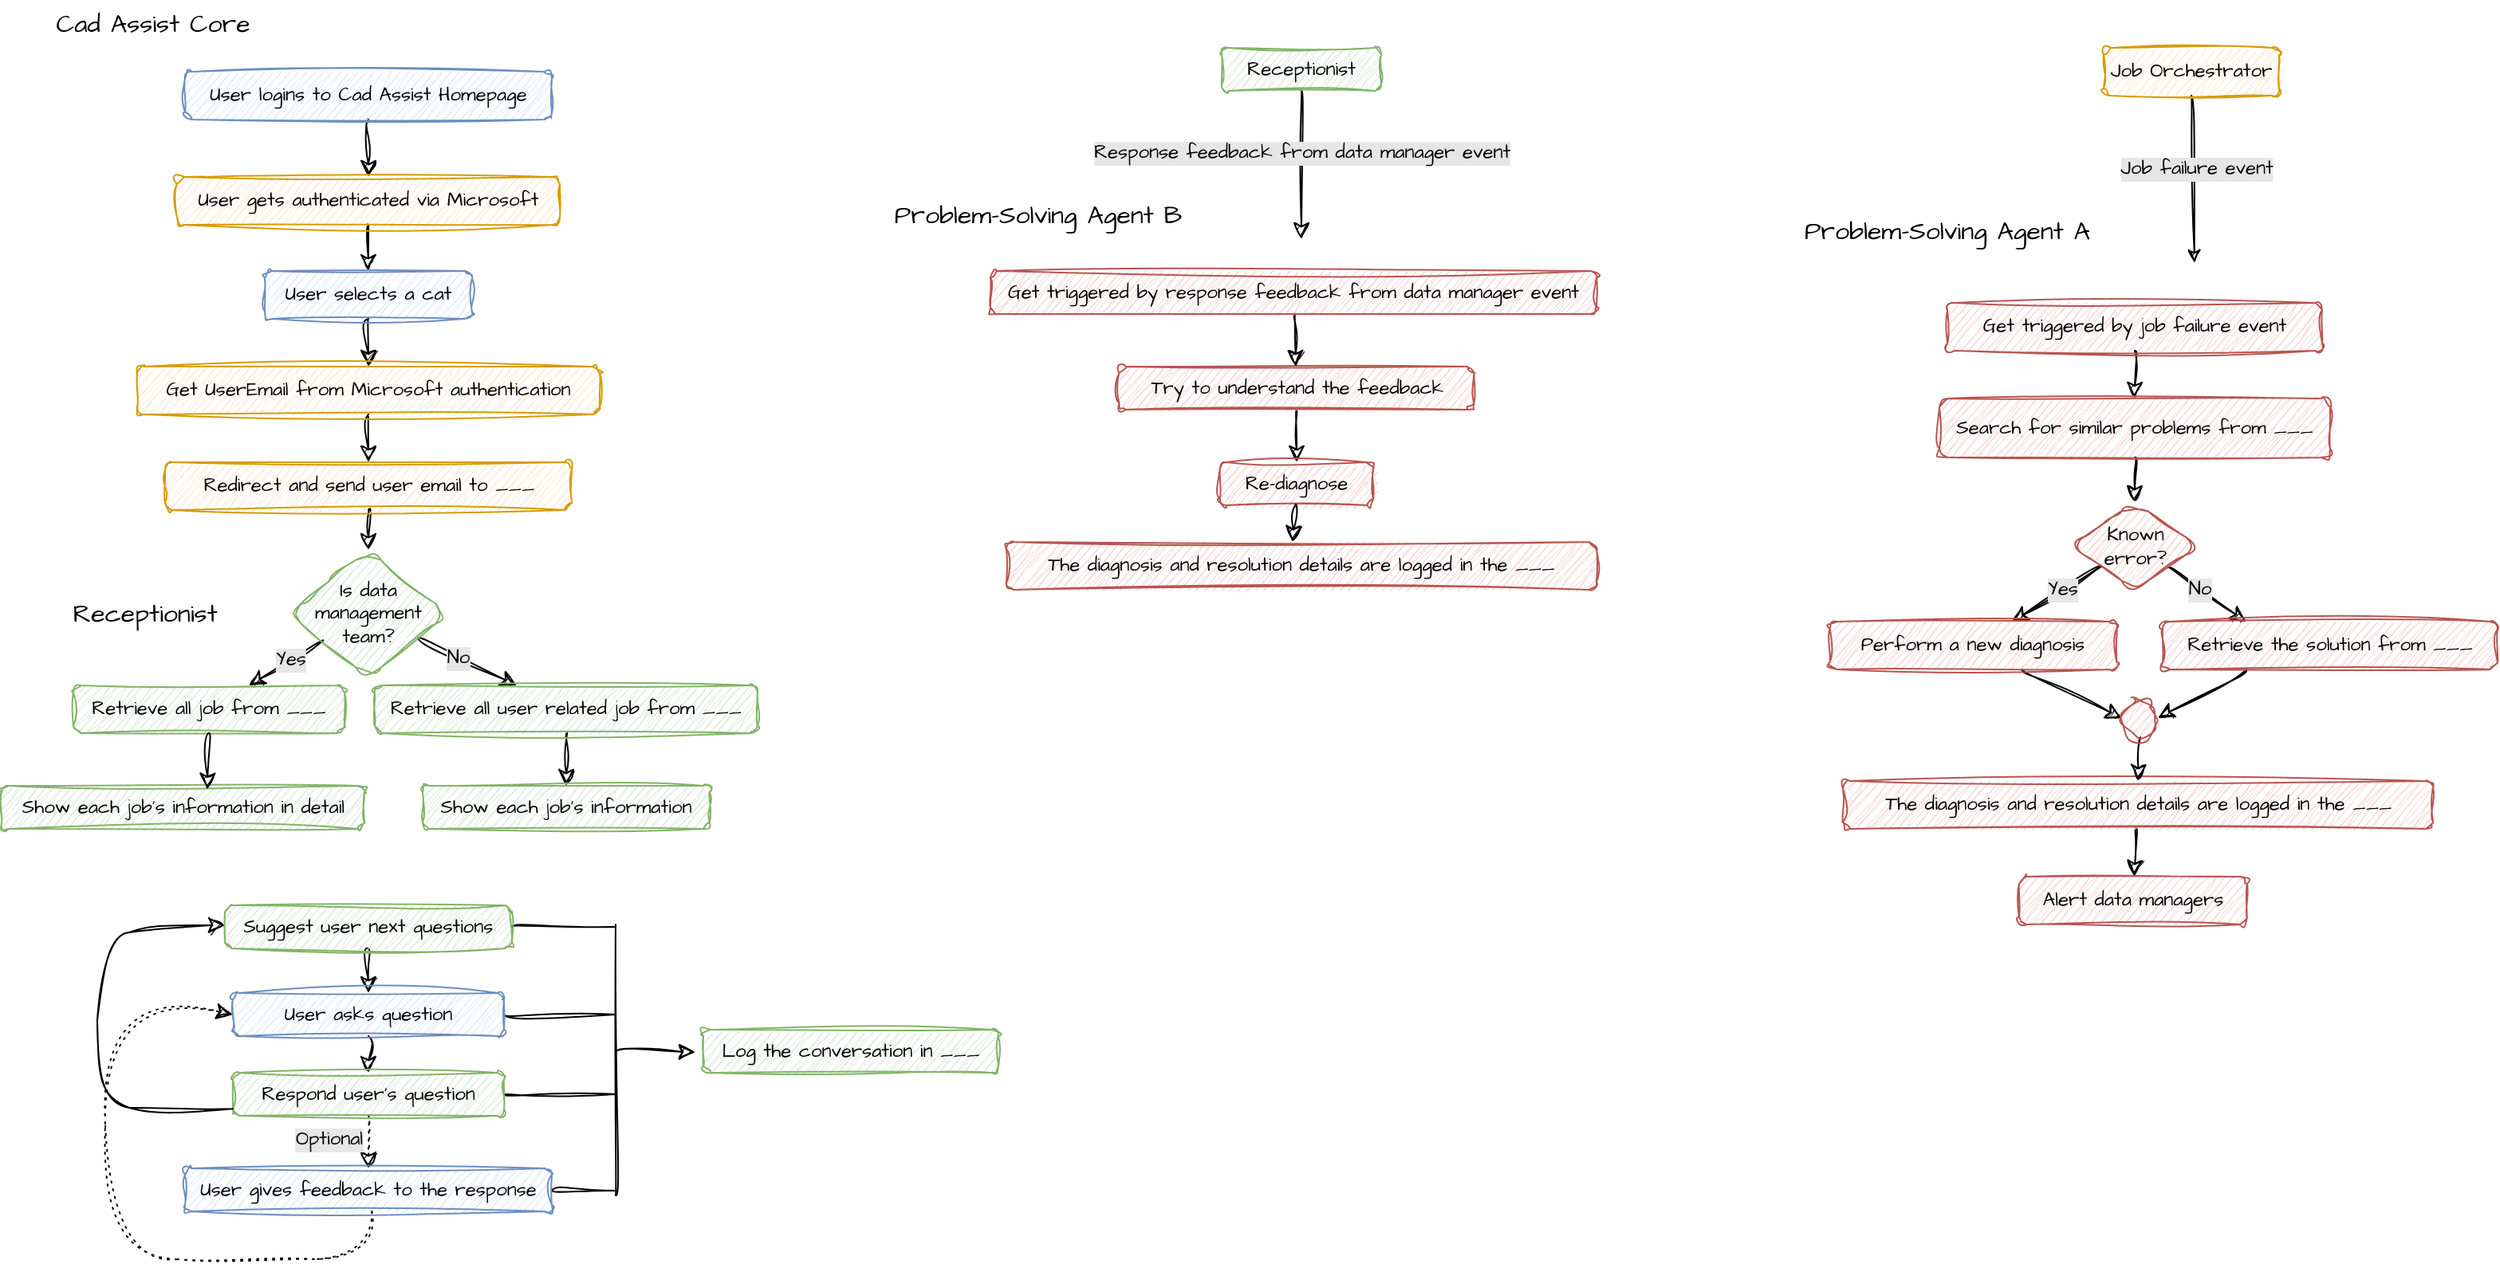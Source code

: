 <mxfile version="28.2.8">
  <diagram name="User&amp;System Flow" id="687kzjZMx_aQQYD2qw3M">
    <mxGraphModel dx="2160" dy="725" grid="1" gridSize="10" guides="1" tooltips="1" connect="1" arrows="1" fold="1" page="1" pageScale="1" pageWidth="850" pageHeight="1100" math="0" shadow="0">
      <root>
        <mxCell id="0" />
        <mxCell id="1" parent="0" />
        <mxCell id="GWtGGLu0bNhIFru9KCe_-3" value="" style="edgeStyle=none;curved=1;rounded=0;sketch=1;hachureGap=4;jiggle=2;curveFitting=1;orthogonalLoop=1;jettySize=auto;html=1;fontFamily=Architects Daughter;fontSource=https%3A%2F%2Ffonts.googleapis.com%2Fcss%3Ffamily%3DArchitects%2BDaughter;fontSize=12;startSize=8;endSize=8;" edge="1" parent="1" source="GWtGGLu0bNhIFru9KCe_-1" target="GWtGGLu0bNhIFru9KCe_-2">
          <mxGeometry relative="1" as="geometry" />
        </mxCell>
        <mxCell id="GWtGGLu0bNhIFru9KCe_-1" value="User logins to Cad Assist Homepage" style="rounded=1;whiteSpace=wrap;html=1;sketch=1;hachureGap=4;jiggle=2;curveFitting=1;fontFamily=Architects Daughter;fontSource=https%3A%2F%2Ffonts.googleapis.com%2Fcss%3Ffamily%3DArchitects%2BDaughter;fillColor=#dae8fc;strokeColor=#6c8ebf;" vertex="1" parent="1">
          <mxGeometry x="100" y="55" width="230" height="30" as="geometry" />
        </mxCell>
        <mxCell id="GWtGGLu0bNhIFru9KCe_-5" value="" style="edgeStyle=none;curved=1;rounded=0;sketch=1;hachureGap=4;jiggle=2;curveFitting=1;orthogonalLoop=1;jettySize=auto;html=1;fontFamily=Architects Daughter;fontSource=https%3A%2F%2Ffonts.googleapis.com%2Fcss%3Ffamily%3DArchitects%2BDaughter;fontSize=12;startSize=8;endSize=8;" edge="1" parent="1" source="GWtGGLu0bNhIFru9KCe_-2" target="GWtGGLu0bNhIFru9KCe_-4">
          <mxGeometry relative="1" as="geometry" />
        </mxCell>
        <mxCell id="GWtGGLu0bNhIFru9KCe_-2" value="User gets authenticated via Microsoft" style="rounded=1;whiteSpace=wrap;html=1;sketch=1;hachureGap=4;jiggle=2;curveFitting=1;fontFamily=Architects Daughter;fontSource=https%3A%2F%2Ffonts.googleapis.com%2Fcss%3Ffamily%3DArchitects%2BDaughter;fillColor=#ffe6cc;strokeColor=#d79b00;" vertex="1" parent="1">
          <mxGeometry x="95" y="121" width="240" height="30" as="geometry" />
        </mxCell>
        <mxCell id="GWtGGLu0bNhIFru9KCe_-7" value="" style="edgeStyle=none;curved=1;rounded=0;sketch=1;hachureGap=4;jiggle=2;curveFitting=1;orthogonalLoop=1;jettySize=auto;html=1;fontFamily=Architects Daughter;fontSource=https%3A%2F%2Ffonts.googleapis.com%2Fcss%3Ffamily%3DArchitects%2BDaughter;fontSize=12;startSize=8;endSize=8;entryX=0.5;entryY=0;entryDx=0;entryDy=0;" edge="1" parent="1" source="GWtGGLu0bNhIFru9KCe_-4" target="GWtGGLu0bNhIFru9KCe_-6">
          <mxGeometry relative="1" as="geometry">
            <mxPoint x="215" y="239" as="targetPoint" />
          </mxGeometry>
        </mxCell>
        <mxCell id="GWtGGLu0bNhIFru9KCe_-4" value="User selects a cat" style="rounded=1;whiteSpace=wrap;html=1;sketch=1;hachureGap=4;jiggle=2;curveFitting=1;fontFamily=Architects Daughter;fontSource=https%3A%2F%2Ffonts.googleapis.com%2Fcss%3Ffamily%3DArchitects%2BDaughter;fillColor=#dae8fc;strokeColor=#6c8ebf;" vertex="1" parent="1">
          <mxGeometry x="150" y="180" width="130" height="30" as="geometry" />
        </mxCell>
        <mxCell id="jzoCYvsTz74_aXdgT_wm-2" value="" style="edgeStyle=none;curved=1;rounded=0;sketch=1;hachureGap=4;jiggle=2;curveFitting=1;orthogonalLoop=1;jettySize=auto;html=1;fontFamily=Architects Daughter;fontSource=https%3A%2F%2Ffonts.googleapis.com%2Fcss%3Ffamily%3DArchitects%2BDaughter;fontSize=12;startSize=8;endSize=8;" edge="1" parent="1" source="GWtGGLu0bNhIFru9KCe_-6" target="jzoCYvsTz74_aXdgT_wm-1">
          <mxGeometry relative="1" as="geometry" />
        </mxCell>
        <mxCell id="GWtGGLu0bNhIFru9KCe_-6" value="Get UserEmail from Microsoft authentication" style="rounded=1;whiteSpace=wrap;html=1;sketch=1;hachureGap=4;jiggle=2;curveFitting=1;fontFamily=Architects Daughter;fontSource=https%3A%2F%2Ffonts.googleapis.com%2Fcss%3Ffamily%3DArchitects%2BDaughter;fillColor=#ffe6cc;strokeColor=#d79b00;" vertex="1" parent="1">
          <mxGeometry x="70" y="240" width="290" height="30" as="geometry" />
        </mxCell>
        <mxCell id="jzoCYvsTz74_aXdgT_wm-67" value="" style="edgeStyle=none;curved=1;rounded=0;sketch=1;hachureGap=4;jiggle=2;curveFitting=1;orthogonalLoop=1;jettySize=auto;html=1;fontFamily=Architects Daughter;fontSource=https%3A%2F%2Ffonts.googleapis.com%2Fcss%3Ffamily%3DArchitects%2BDaughter;fontSize=12;startSize=8;endSize=8;" edge="1" parent="1" source="jzoCYvsTz74_aXdgT_wm-1" target="jzoCYvsTz74_aXdgT_wm-65">
          <mxGeometry relative="1" as="geometry" />
        </mxCell>
        <mxCell id="jzoCYvsTz74_aXdgT_wm-1" value="Redirect and send user email to ___" style="rounded=1;whiteSpace=wrap;html=1;sketch=1;hachureGap=4;jiggle=2;curveFitting=1;fontFamily=Architects Daughter;fontSource=https%3A%2F%2Ffonts.googleapis.com%2Fcss%3Ffamily%3DArchitects%2BDaughter;fillColor=#ffe6cc;strokeColor=#d79b00;" vertex="1" parent="1">
          <mxGeometry x="87.5" y="300" width="255" height="30" as="geometry" />
        </mxCell>
        <mxCell id="jzoCYvsTz74_aXdgT_wm-14" value="" style="endArrow=classic;html=1;rounded=0;sketch=1;hachureGap=4;jiggle=2;curveFitting=1;fontFamily=Architects Daughter;fontSource=https%3A%2F%2Ffonts.googleapis.com%2Fcss%3Ffamily%3DArchitects%2BDaughter;fontSize=12;curved=1;exitX=0.5;exitY=1;exitDx=0;exitDy=0;flowAnimation=0;" edge="1" parent="1" source="jzoCYvsTz74_aXdgT_wm-15">
          <mxGeometry width="50" height="50" relative="1" as="geometry">
            <mxPoint x="1360" y="90" as="sourcePoint" />
            <mxPoint x="1360" y="175" as="targetPoint" />
          </mxGeometry>
        </mxCell>
        <mxCell id="jzoCYvsTz74_aXdgT_wm-135" value="Job failure event" style="edgeLabel;html=1;align=center;verticalAlign=middle;resizable=0;points=[];fontSize=12;sketch=1;hachureGap=4;jiggle=2;curveFitting=1;fontFamily=Architects Daughter;fontSource=https%3A%2F%2Ffonts.googleapis.com%2Fcss%3Ffamily%3DArchitects%2BDaughter;labelBackgroundColor=#E6E6E6;" vertex="1" connectable="0" parent="jzoCYvsTz74_aXdgT_wm-14">
          <mxGeometry x="-0.136" y="2" relative="1" as="geometry">
            <mxPoint as="offset" />
          </mxGeometry>
        </mxCell>
        <mxCell id="jzoCYvsTz74_aXdgT_wm-15" value="Job Orchestrator" style="rounded=1;whiteSpace=wrap;html=1;sketch=1;hachureGap=4;jiggle=2;curveFitting=1;fontFamily=Architects Daughter;fontSource=https%3A%2F%2Ffonts.googleapis.com%2Fcss%3Ffamily%3DArchitects%2BDaughter;fillColor=#ffe6cc;strokeColor=#d79b00;" vertex="1" parent="1">
          <mxGeometry x="1303" y="40" width="110" height="30" as="geometry" />
        </mxCell>
        <mxCell id="jzoCYvsTz74_aXdgT_wm-17" value="Problem-Solving Agent A" style="text;html=1;whiteSpace=wrap;strokeColor=none;fillColor=none;align=center;verticalAlign=middle;rounded=0;fontSize=16;fontFamily=Architects Daughter;fontSource=https%3A%2F%2Ffonts.googleapis.com%2Fcss%3Ffamily%3DArchitects%2BDaughter;" vertex="1" parent="1">
          <mxGeometry x="1110" y="140" width="190" height="30" as="geometry" />
        </mxCell>
        <mxCell id="jzoCYvsTz74_aXdgT_wm-44" style="edgeStyle=none;curved=1;rounded=0;sketch=1;hachureGap=4;jiggle=2;curveFitting=1;orthogonalLoop=1;jettySize=auto;html=1;entryX=0.5;entryY=0;entryDx=0;entryDy=0;fontFamily=Architects Daughter;fontSource=https%3A%2F%2Ffonts.googleapis.com%2Fcss%3Ffamily%3DArchitects%2BDaughter;fontSize=12;startSize=8;endSize=8;" edge="1" parent="1" source="jzoCYvsTz74_aXdgT_wm-25" target="jzoCYvsTz74_aXdgT_wm-26">
          <mxGeometry relative="1" as="geometry" />
        </mxCell>
        <mxCell id="jzoCYvsTz74_aXdgT_wm-25" value="Get triggered by job failure event" style="rounded=1;whiteSpace=wrap;html=1;sketch=1;hachureGap=4;jiggle=2;curveFitting=1;fontFamily=Architects Daughter;fontSource=https%3A%2F%2Ffonts.googleapis.com%2Fcss%3Ffamily%3DArchitects%2BDaughter;fillColor=#f8cecc;strokeColor=#b85450;" vertex="1" parent="1">
          <mxGeometry x="1205" y="200" width="235" height="30" as="geometry" />
        </mxCell>
        <mxCell id="jzoCYvsTz74_aXdgT_wm-33" value="" style="edgeStyle=none;curved=1;rounded=0;sketch=1;hachureGap=4;jiggle=2;curveFitting=1;orthogonalLoop=1;jettySize=auto;html=1;fontFamily=Architects Daughter;fontSource=https%3A%2F%2Ffonts.googleapis.com%2Fcss%3Ffamily%3DArchitects%2BDaughter;fontSize=12;startSize=8;endSize=8;" edge="1" parent="1" source="jzoCYvsTz74_aXdgT_wm-26" target="jzoCYvsTz74_aXdgT_wm-32">
          <mxGeometry relative="1" as="geometry" />
        </mxCell>
        <mxCell id="jzoCYvsTz74_aXdgT_wm-26" value="Search for similar problems from ___" style="rounded=1;whiteSpace=wrap;html=1;sketch=1;hachureGap=4;jiggle=2;curveFitting=1;fontFamily=Architects Daughter;fontSource=https%3A%2F%2Ffonts.googleapis.com%2Fcss%3Ffamily%3DArchitects%2BDaughter;fillColor=#f8cecc;strokeColor=#b85450;" vertex="1" parent="1">
          <mxGeometry x="1200" y="260" width="245" height="37" as="geometry" />
        </mxCell>
        <mxCell id="jzoCYvsTz74_aXdgT_wm-36" value="" style="edgeStyle=none;curved=1;rounded=0;sketch=1;hachureGap=4;jiggle=2;curveFitting=1;orthogonalLoop=1;jettySize=auto;html=1;fontFamily=Architects Daughter;fontSource=https%3A%2F%2Ffonts.googleapis.com%2Fcss%3Ffamily%3DArchitects%2BDaughter;fontSize=12;startSize=8;endSize=8;" edge="1" parent="1" source="jzoCYvsTz74_aXdgT_wm-32" target="jzoCYvsTz74_aXdgT_wm-35">
          <mxGeometry relative="1" as="geometry" />
        </mxCell>
        <mxCell id="jzoCYvsTz74_aXdgT_wm-38" value="" style="edgeStyle=none;curved=1;rounded=0;sketch=1;hachureGap=4;jiggle=2;curveFitting=1;orthogonalLoop=1;jettySize=auto;html=1;fontFamily=Architects Daughter;fontSource=https%3A%2F%2Ffonts.googleapis.com%2Fcss%3Ffamily%3DArchitects%2BDaughter;fontSize=12;startSize=8;endSize=8;" edge="1" parent="1" source="jzoCYvsTz74_aXdgT_wm-32" target="jzoCYvsTz74_aXdgT_wm-35">
          <mxGeometry relative="1" as="geometry" />
        </mxCell>
        <mxCell id="jzoCYvsTz74_aXdgT_wm-41" value="Yes" style="edgeLabel;html=1;align=center;verticalAlign=middle;resizable=0;points=[];fontSize=12;sketch=1;hachureGap=4;jiggle=2;curveFitting=1;fontFamily=Architects Daughter;fontSource=https%3A%2F%2Ffonts.googleapis.com%2Fcss%3Ffamily%3DArchitects%2BDaughter;labelBorderColor=none;labelBackgroundColor=#E6E6E6;" vertex="1" connectable="0" parent="jzoCYvsTz74_aXdgT_wm-38">
          <mxGeometry x="-0.11" relative="1" as="geometry">
            <mxPoint y="-1" as="offset" />
          </mxGeometry>
        </mxCell>
        <mxCell id="jzoCYvsTz74_aXdgT_wm-40" value="" style="edgeStyle=none;curved=1;rounded=0;sketch=1;hachureGap=4;jiggle=2;curveFitting=1;orthogonalLoop=1;jettySize=auto;html=1;fontFamily=Architects Daughter;fontSource=https%3A%2F%2Ffonts.googleapis.com%2Fcss%3Ffamily%3DArchitects%2BDaughter;fontSize=12;startSize=8;endSize=8;entryX=0.25;entryY=0;entryDx=0;entryDy=0;" edge="1" parent="1" source="jzoCYvsTz74_aXdgT_wm-32" target="jzoCYvsTz74_aXdgT_wm-39">
          <mxGeometry relative="1" as="geometry" />
        </mxCell>
        <mxCell id="jzoCYvsTz74_aXdgT_wm-43" value="No" style="edgeLabel;html=1;align=center;verticalAlign=middle;resizable=0;points=[];fontSize=12;sketch=1;hachureGap=4;jiggle=2;curveFitting=1;fontFamily=Architects Daughter;fontSource=https%3A%2F%2Ffonts.googleapis.com%2Fcss%3Ffamily%3DArchitects%2BDaughter;labelBackgroundColor=#E6E6E6;" vertex="1" connectable="0" parent="jzoCYvsTz74_aXdgT_wm-40">
          <mxGeometry x="0.079" relative="1" as="geometry">
            <mxPoint x="-7" y="-5" as="offset" />
          </mxGeometry>
        </mxCell>
        <mxCell id="jzoCYvsTz74_aXdgT_wm-32" value="Known error?" style="rhombus;whiteSpace=wrap;html=1;fontFamily=Architects Daughter;fillColor=#f8cecc;strokeColor=#b85450;rounded=1;sketch=1;hachureGap=4;jiggle=2;curveFitting=1;fontSource=https%3A%2F%2Ffonts.googleapis.com%2Fcss%3Ffamily%3DArchitects%2BDaughter;" vertex="1" parent="1">
          <mxGeometry x="1282.5" y="325" width="80" height="55" as="geometry" />
        </mxCell>
        <mxCell id="jzoCYvsTz74_aXdgT_wm-49" style="edgeStyle=none;curved=1;rounded=0;sketch=1;hachureGap=4;jiggle=2;curveFitting=1;orthogonalLoop=1;jettySize=auto;html=1;fontFamily=Architects Daughter;fontSource=https%3A%2F%2Ffonts.googleapis.com%2Fcss%3Ffamily%3DArchitects%2BDaughter;fontSize=12;startSize=8;endSize=8;entryX=0;entryY=0.5;entryDx=0;entryDy=0;" edge="1" parent="1" source="jzoCYvsTz74_aXdgT_wm-35" target="jzoCYvsTz74_aXdgT_wm-51">
          <mxGeometry relative="1" as="geometry">
            <mxPoint x="1340" y="550" as="targetPoint" />
          </mxGeometry>
        </mxCell>
        <mxCell id="jzoCYvsTz74_aXdgT_wm-35" value="Perform a new diagnosis" style="whiteSpace=wrap;html=1;fontFamily=Architects Daughter;fillColor=#f8cecc;strokeColor=#b85450;rounded=1;sketch=1;hachureGap=4;jiggle=2;curveFitting=1;fontSource=https%3A%2F%2Ffonts.googleapis.com%2Fcss%3Ffamily%3DArchitects%2BDaughter;" vertex="1" parent="1">
          <mxGeometry x="1131.25" y="400" width="180" height="30" as="geometry" />
        </mxCell>
        <mxCell id="jzoCYvsTz74_aXdgT_wm-52" value="" style="edgeStyle=none;curved=1;rounded=0;sketch=1;hachureGap=4;jiggle=2;curveFitting=1;orthogonalLoop=1;jettySize=auto;html=1;fontFamily=Architects Daughter;fontSource=https%3A%2F%2Ffonts.googleapis.com%2Fcss%3Ffamily%3DArchitects%2BDaughter;fontSize=12;startSize=8;endSize=8;entryX=1;entryY=0.5;entryDx=0;entryDy=0;exitX=0.25;exitY=1;exitDx=0;exitDy=0;" edge="1" parent="1" source="jzoCYvsTz74_aXdgT_wm-39" target="jzoCYvsTz74_aXdgT_wm-51">
          <mxGeometry relative="1" as="geometry">
            <mxPoint x="1370" y="513" as="targetPoint" />
          </mxGeometry>
        </mxCell>
        <mxCell id="jzoCYvsTz74_aXdgT_wm-39" value="Retrieve the solution from ___" style="whiteSpace=wrap;html=1;fontFamily=Architects Daughter;fillColor=#f8cecc;strokeColor=#b85450;rounded=1;sketch=1;hachureGap=4;jiggle=2;curveFitting=1;fontSource=https%3A%2F%2Ffonts.googleapis.com%2Fcss%3Ffamily%3DArchitects%2BDaughter;" vertex="1" parent="1">
          <mxGeometry x="1340" y="400" width="210" height="30" as="geometry" />
        </mxCell>
        <mxCell id="jzoCYvsTz74_aXdgT_wm-105" value="" style="edgeStyle=none;curved=1;rounded=0;sketch=1;hachureGap=4;jiggle=2;curveFitting=1;orthogonalLoop=1;jettySize=auto;html=1;fontFamily=Architects Daughter;fontSource=https%3A%2F%2Ffonts.googleapis.com%2Fcss%3Ffamily%3DArchitects%2BDaughter;fontSize=12;startSize=8;endSize=8;" edge="1" parent="1" source="jzoCYvsTz74_aXdgT_wm-46" target="jzoCYvsTz74_aXdgT_wm-104">
          <mxGeometry relative="1" as="geometry" />
        </mxCell>
        <mxCell id="jzoCYvsTz74_aXdgT_wm-46" value="&lt;span style=&quot;text-align: left;&quot;&gt;The diagnosis and resolution details are logged in the ___&lt;/span&gt;" style="whiteSpace=wrap;html=1;fontFamily=Architects Daughter;fillColor=#f8cecc;strokeColor=#b85450;rounded=1;sketch=1;hachureGap=4;jiggle=2;curveFitting=1;fontSource=https%3A%2F%2Ffonts.googleapis.com%2Fcss%3Ffamily%3DArchitects%2BDaughter;" vertex="1" parent="1">
          <mxGeometry x="1139.5" y="500" width="370" height="30" as="geometry" />
        </mxCell>
        <mxCell id="jzoCYvsTz74_aXdgT_wm-54" style="edgeStyle=none;curved=1;rounded=0;sketch=1;hachureGap=4;jiggle=2;curveFitting=1;orthogonalLoop=1;jettySize=auto;html=1;entryX=0.5;entryY=0;entryDx=0;entryDy=0;fontFamily=Architects Daughter;fontSource=https%3A%2F%2Ffonts.googleapis.com%2Fcss%3Ffamily%3DArchitects%2BDaughter;fontSize=12;startSize=8;endSize=8;" edge="1" parent="1" source="jzoCYvsTz74_aXdgT_wm-51" target="jzoCYvsTz74_aXdgT_wm-46">
          <mxGeometry relative="1" as="geometry" />
        </mxCell>
        <mxCell id="jzoCYvsTz74_aXdgT_wm-51" value="" style="ellipse;whiteSpace=wrap;html=1;fontFamily=Architects Daughter;fillColor=#f8cecc;strokeColor=#b85450;rounded=1;sketch=1;hachureGap=4;jiggle=2;curveFitting=1;fontSource=https%3A%2F%2Ffonts.googleapis.com%2Fcss%3Ffamily%3DArchitects%2BDaughter;" vertex="1" parent="1">
          <mxGeometry x="1314.5" y="448" width="22.5" height="25" as="geometry" />
        </mxCell>
        <mxCell id="jzoCYvsTz74_aXdgT_wm-61" value="Receptionist" style="text;html=1;whiteSpace=wrap;strokeColor=none;fillColor=none;align=center;verticalAlign=middle;rounded=0;fontSize=16;fontFamily=Architects Daughter;fontSource=https%3A%2F%2Ffonts.googleapis.com%2Fcss%3Ffamily%3DArchitects%2BDaughter;" vertex="1" parent="1">
          <mxGeometry x="-15" y="380" width="180" height="30" as="geometry" />
        </mxCell>
        <mxCell id="jzoCYvsTz74_aXdgT_wm-71" value="" style="edgeStyle=none;curved=1;rounded=0;sketch=1;hachureGap=4;jiggle=2;curveFitting=1;orthogonalLoop=1;jettySize=auto;html=1;fontFamily=Architects Daughter;fontSource=https%3A%2F%2Ffonts.googleapis.com%2Fcss%3Ffamily%3DArchitects%2BDaughter;fontSize=12;startSize=8;endSize=8;" edge="1" parent="1" source="jzoCYvsTz74_aXdgT_wm-65" target="jzoCYvsTz74_aXdgT_wm-70">
          <mxGeometry relative="1" as="geometry" />
        </mxCell>
        <mxCell id="jzoCYvsTz74_aXdgT_wm-76" value="Yes" style="edgeLabel;html=1;align=center;verticalAlign=middle;resizable=0;points=[];fontSize=12;sketch=1;hachureGap=4;jiggle=2;curveFitting=1;fontFamily=Architects Daughter;fontSource=https%3A%2F%2Ffonts.googleapis.com%2Fcss%3Ffamily%3DArchitects%2BDaughter;labelBackgroundColor=#E6E6E6;" vertex="1" connectable="0" parent="jzoCYvsTz74_aXdgT_wm-71">
          <mxGeometry x="-0.132" y="-1" relative="1" as="geometry">
            <mxPoint as="offset" />
          </mxGeometry>
        </mxCell>
        <mxCell id="jzoCYvsTz74_aXdgT_wm-74" value="" style="edgeStyle=none;curved=1;rounded=0;sketch=1;hachureGap=4;jiggle=2;curveFitting=1;orthogonalLoop=1;jettySize=auto;html=1;fontFamily=Architects Daughter;fontSource=https%3A%2F%2Ffonts.googleapis.com%2Fcss%3Ffamily%3DArchitects%2BDaughter;fontSize=12;startSize=8;endSize=8;" edge="1" parent="1" source="jzoCYvsTz74_aXdgT_wm-65" target="jzoCYvsTz74_aXdgT_wm-73">
          <mxGeometry relative="1" as="geometry" />
        </mxCell>
        <mxCell id="jzoCYvsTz74_aXdgT_wm-77" value="No" style="edgeLabel;html=1;align=center;verticalAlign=middle;resizable=0;points=[];fontSize=12;sketch=1;hachureGap=4;jiggle=2;curveFitting=1;fontFamily=Architects Daughter;fontSource=https%3A%2F%2Ffonts.googleapis.com%2Fcss%3Ffamily%3DArchitects%2BDaughter;labelBackgroundColor=#E6E6E6;" vertex="1" connectable="0" parent="jzoCYvsTz74_aXdgT_wm-74">
          <mxGeometry x="-0.241" y="-1" relative="1" as="geometry">
            <mxPoint x="2" as="offset" />
          </mxGeometry>
        </mxCell>
        <mxCell id="jzoCYvsTz74_aXdgT_wm-65" value="Is data management team?" style="rhombus;whiteSpace=wrap;html=1;fontFamily=Architects Daughter;fillColor=#d5e8d4;strokeColor=#82b366;rounded=1;sketch=1;hachureGap=4;jiggle=2;curveFitting=1;fontSource=https%3A%2F%2Ffonts.googleapis.com%2Fcss%3Ffamily%3DArchitects%2BDaughter;" vertex="1" parent="1">
          <mxGeometry x="165" y="355" width="100" height="80" as="geometry" />
        </mxCell>
        <mxCell id="jzoCYvsTz74_aXdgT_wm-70" value="Retrieve all job from ___" style="whiteSpace=wrap;html=1;fontFamily=Architects Daughter;fillColor=#d5e8d4;strokeColor=#82b366;rounded=1;sketch=1;hachureGap=4;jiggle=2;curveFitting=1;fontSource=https%3A%2F%2Ffonts.googleapis.com%2Fcss%3Ffamily%3DArchitects%2BDaughter;" vertex="1" parent="1">
          <mxGeometry x="30" y="440" width="170" height="30" as="geometry" />
        </mxCell>
        <mxCell id="jzoCYvsTz74_aXdgT_wm-84" style="edgeStyle=none;curved=1;rounded=0;sketch=1;hachureGap=4;jiggle=2;curveFitting=1;orthogonalLoop=1;jettySize=auto;html=1;entryX=0.5;entryY=0;entryDx=0;entryDy=0;fontFamily=Architects Daughter;fontSource=https%3A%2F%2Ffonts.googleapis.com%2Fcss%3Ffamily%3DArchitects%2BDaughter;fontSize=12;startSize=8;endSize=8;" edge="1" parent="1" source="jzoCYvsTz74_aXdgT_wm-73" target="jzoCYvsTz74_aXdgT_wm-82">
          <mxGeometry relative="1" as="geometry" />
        </mxCell>
        <mxCell id="jzoCYvsTz74_aXdgT_wm-73" value="Retrieve all user related job from ___" style="whiteSpace=wrap;html=1;fontFamily=Architects Daughter;fillColor=#d5e8d4;strokeColor=#82b366;rounded=1;sketch=1;hachureGap=4;jiggle=2;curveFitting=1;fontSource=https%3A%2F%2Ffonts.googleapis.com%2Fcss%3Ffamily%3DArchitects%2BDaughter;" vertex="1" parent="1">
          <mxGeometry x="219" y="440" width="240" height="30" as="geometry" />
        </mxCell>
        <mxCell id="jzoCYvsTz74_aXdgT_wm-82" value="Show each job&#39;s information" style="whiteSpace=wrap;html=1;fontFamily=Architects Daughter;fillColor=#d5e8d4;strokeColor=#82b366;rounded=1;sketch=1;hachureGap=4;jiggle=2;curveFitting=1;fontSource=https%3A%2F%2Ffonts.googleapis.com%2Fcss%3Ffamily%3DArchitects%2BDaughter;" vertex="1" parent="1">
          <mxGeometry x="249" y="503" width="180" height="27" as="geometry" />
        </mxCell>
        <mxCell id="jzoCYvsTz74_aXdgT_wm-86" value="Show each job&#39;s information in detail" style="whiteSpace=wrap;html=1;fontFamily=Architects Daughter;fillColor=#d5e8d4;strokeColor=#82b366;rounded=1;sketch=1;hachureGap=4;jiggle=2;curveFitting=1;fontSource=https%3A%2F%2Ffonts.googleapis.com%2Fcss%3Ffamily%3DArchitects%2BDaughter;" vertex="1" parent="1">
          <mxGeometry x="-15" y="503" width="227.5" height="27" as="geometry" />
        </mxCell>
        <mxCell id="jzoCYvsTz74_aXdgT_wm-88" style="edgeStyle=none;curved=1;rounded=0;sketch=1;hachureGap=4;jiggle=2;curveFitting=1;orthogonalLoop=1;jettySize=auto;html=1;entryX=0.567;entryY=0.086;entryDx=0;entryDy=0;entryPerimeter=0;fontFamily=Architects Daughter;fontSource=https%3A%2F%2Ffonts.googleapis.com%2Fcss%3Ffamily%3DArchitects%2BDaughter;fontSize=12;startSize=8;endSize=8;" edge="1" parent="1" source="jzoCYvsTz74_aXdgT_wm-70" target="jzoCYvsTz74_aXdgT_wm-86">
          <mxGeometry relative="1" as="geometry" />
        </mxCell>
        <mxCell id="jzoCYvsTz74_aXdgT_wm-95" style="edgeStyle=none;curved=1;rounded=0;sketch=1;hachureGap=4;jiggle=2;curveFitting=1;orthogonalLoop=1;jettySize=auto;html=1;fontFamily=Architects Daughter;fontSource=https%3A%2F%2Ffonts.googleapis.com%2Fcss%3Ffamily%3DArchitects%2BDaughter;fontSize=12;startSize=8;endSize=8;" edge="1" parent="1" source="jzoCYvsTz74_aXdgT_wm-89" target="jzoCYvsTz74_aXdgT_wm-91">
          <mxGeometry relative="1" as="geometry" />
        </mxCell>
        <mxCell id="jzoCYvsTz74_aXdgT_wm-125" style="edgeStyle=none;curved=1;rounded=0;sketch=1;hachureGap=4;jiggle=2;curveFitting=1;orthogonalLoop=1;jettySize=auto;html=1;fontFamily=Architects Daughter;fontSource=https%3A%2F%2Ffonts.googleapis.com%2Fcss%3Ffamily%3DArchitects%2BDaughter;fontSize=12;startSize=8;endSize=8;endArrow=none;endFill=0;" edge="1" parent="1" source="jzoCYvsTz74_aXdgT_wm-89">
          <mxGeometry relative="1" as="geometry">
            <mxPoint x="370.0" y="591.5" as="targetPoint" />
          </mxGeometry>
        </mxCell>
        <mxCell id="jzoCYvsTz74_aXdgT_wm-89" value="Suggest user next questions" style="whiteSpace=wrap;html=1;fontFamily=Architects Daughter;fillColor=#d5e8d4;strokeColor=#82b366;rounded=1;sketch=1;hachureGap=4;jiggle=2;curveFitting=1;fontSource=https%3A%2F%2Ffonts.googleapis.com%2Fcss%3Ffamily%3DArchitects%2BDaughter;" vertex="1" parent="1">
          <mxGeometry x="125" y="578" width="180" height="27" as="geometry" />
        </mxCell>
        <mxCell id="jzoCYvsTz74_aXdgT_wm-96" style="edgeStyle=none;curved=1;rounded=0;sketch=1;hachureGap=4;jiggle=2;curveFitting=1;orthogonalLoop=1;jettySize=auto;html=1;fontFamily=Architects Daughter;fontSource=https%3A%2F%2Ffonts.googleapis.com%2Fcss%3Ffamily%3DArchitects%2BDaughter;fontSize=12;startSize=8;endSize=8;" edge="1" parent="1" source="jzoCYvsTz74_aXdgT_wm-91" target="jzoCYvsTz74_aXdgT_wm-94">
          <mxGeometry relative="1" as="geometry" />
        </mxCell>
        <mxCell id="jzoCYvsTz74_aXdgT_wm-124" style="edgeStyle=none;curved=1;rounded=0;sketch=1;hachureGap=4;jiggle=2;curveFitting=1;orthogonalLoop=1;jettySize=auto;html=1;fontFamily=Architects Daughter;fontSource=https%3A%2F%2Ffonts.googleapis.com%2Fcss%3Ffamily%3DArchitects%2BDaughter;fontSize=12;startSize=8;endSize=8;endArrow=none;endFill=0;" edge="1" parent="1" source="jzoCYvsTz74_aXdgT_wm-91">
          <mxGeometry relative="1" as="geometry">
            <mxPoint x="370.0" y="646.5" as="targetPoint" />
          </mxGeometry>
        </mxCell>
        <mxCell id="jzoCYvsTz74_aXdgT_wm-91" value="User asks question" style="whiteSpace=wrap;html=1;fontFamily=Architects Daughter;fillColor=#dae8fc;strokeColor=#6c8ebf;rounded=1;sketch=1;hachureGap=4;jiggle=2;curveFitting=1;fontSource=https%3A%2F%2Ffonts.googleapis.com%2Fcss%3Ffamily%3DArchitects%2BDaughter;" vertex="1" parent="1">
          <mxGeometry x="130" y="633" width="170" height="27" as="geometry" />
        </mxCell>
        <mxCell id="jzoCYvsTz74_aXdgT_wm-100" style="edgeStyle=none;curved=1;rounded=0;sketch=1;hachureGap=4;jiggle=2;curveFitting=1;orthogonalLoop=1;jettySize=auto;html=1;fontFamily=Architects Daughter;fontSource=https%3A%2F%2Ffonts.googleapis.com%2Fcss%3Ffamily%3DArchitects%2BDaughter;fontSize=12;startSize=8;endSize=8;dashed=1;dashPattern=1 4;" edge="1" parent="1" source="jzoCYvsTz74_aXdgT_wm-94" target="jzoCYvsTz74_aXdgT_wm-101">
          <mxGeometry relative="1" as="geometry">
            <mxPoint x="215" y="753" as="targetPoint" />
          </mxGeometry>
        </mxCell>
        <mxCell id="jzoCYvsTz74_aXdgT_wm-103" value="Optional" style="edgeLabel;html=1;align=center;verticalAlign=middle;resizable=0;points=[];fontSize=12;sketch=1;hachureGap=4;jiggle=2;curveFitting=1;fontFamily=Architects Daughter;fontSource=https%3A%2F%2Ffonts.googleapis.com%2Fcss%3Ffamily%3DArchitects%2BDaughter;labelBackgroundColor=#E6E6E6;" vertex="1" connectable="0" parent="jzoCYvsTz74_aXdgT_wm-100">
          <mxGeometry x="0.058" y="3" relative="1" as="geometry">
            <mxPoint x="-28" y="-3" as="offset" />
          </mxGeometry>
        </mxCell>
        <mxCell id="jzoCYvsTz74_aXdgT_wm-123" style="edgeStyle=none;curved=1;rounded=0;sketch=1;hachureGap=4;jiggle=2;curveFitting=1;orthogonalLoop=1;jettySize=auto;html=1;fontFamily=Architects Daughter;fontSource=https%3A%2F%2Ffonts.googleapis.com%2Fcss%3Ffamily%3DArchitects%2BDaughter;fontSize=12;startSize=8;endSize=8;endArrow=none;endFill=0;" edge="1" parent="1" source="jzoCYvsTz74_aXdgT_wm-94">
          <mxGeometry relative="1" as="geometry">
            <mxPoint x="370.0" y="696.5" as="targetPoint" />
          </mxGeometry>
        </mxCell>
        <mxCell id="jzoCYvsTz74_aXdgT_wm-94" value="Respond user&#39;s question" style="whiteSpace=wrap;html=1;fontFamily=Architects Daughter;fillColor=#d5e8d4;strokeColor=#82b366;rounded=1;sketch=1;hachureGap=4;jiggle=2;curveFitting=1;fontSource=https%3A%2F%2Ffonts.googleapis.com%2Fcss%3Ffamily%3DArchitects%2BDaughter;" vertex="1" parent="1">
          <mxGeometry x="130" y="683" width="170" height="27" as="geometry" />
        </mxCell>
        <mxCell id="jzoCYvsTz74_aXdgT_wm-122" style="edgeStyle=none;curved=1;rounded=0;sketch=1;hachureGap=4;jiggle=2;curveFitting=1;orthogonalLoop=1;jettySize=auto;html=1;fontFamily=Architects Daughter;fontSource=https%3A%2F%2Ffonts.googleapis.com%2Fcss%3Ffamily%3DArchitects%2BDaughter;fontSize=12;startSize=8;endSize=8;endArrow=none;endFill=0;" edge="1" parent="1" source="jzoCYvsTz74_aXdgT_wm-101">
          <mxGeometry relative="1" as="geometry">
            <mxPoint x="370" y="757" as="targetPoint" />
          </mxGeometry>
        </mxCell>
        <mxCell id="jzoCYvsTz74_aXdgT_wm-101" value="User gives feedback to the response" style="whiteSpace=wrap;html=1;fontFamily=Architects Daughter;fillColor=#dae8fc;strokeColor=#6c8ebf;rounded=1;sketch=1;hachureGap=4;jiggle=2;curveFitting=1;fontSource=https%3A%2F%2Ffonts.googleapis.com%2Fcss%3Ffamily%3DArchitects%2BDaughter;" vertex="1" parent="1">
          <mxGeometry x="100" y="743" width="230" height="27" as="geometry" />
        </mxCell>
        <mxCell id="jzoCYvsTz74_aXdgT_wm-104" value="Alert data managers" style="whiteSpace=wrap;html=1;fontFamily=Architects Daughter;fillColor=#f8cecc;strokeColor=#b85450;rounded=1;sketch=1;hachureGap=4;jiggle=2;curveFitting=1;fontSource=https%3A%2F%2Ffonts.googleapis.com%2Fcss%3Ffamily%3DArchitects%2BDaughter;" vertex="1" parent="1">
          <mxGeometry x="1250" y="560" width="142.88" height="30" as="geometry" />
        </mxCell>
        <mxCell id="jzoCYvsTz74_aXdgT_wm-113" value="" style="curved=1;endArrow=classic;html=1;rounded=0;sketch=1;hachureGap=4;jiggle=2;curveFitting=1;fontFamily=Architects Daughter;fontSource=https%3A%2F%2Ffonts.googleapis.com%2Fcss%3Ffamily%3DArchitects%2BDaughter;fontSize=12;startSize=8;endSize=8;" edge="1" parent="1" source="jzoCYvsTz74_aXdgT_wm-94" target="jzoCYvsTz74_aXdgT_wm-89">
          <mxGeometry width="50" height="50" relative="1" as="geometry">
            <mxPoint x="30" y="700" as="sourcePoint" />
            <mxPoint x="80" y="650" as="targetPoint" />
            <Array as="points">
              <mxPoint x="90" y="710" />
              <mxPoint x="40" y="700" />
              <mxPoint x="50" y="600" />
              <mxPoint x="80" y="590" />
            </Array>
          </mxGeometry>
        </mxCell>
        <mxCell id="jzoCYvsTz74_aXdgT_wm-115" value="" style="curved=1;endArrow=classic;html=1;rounded=0;sketch=1;hachureGap=4;jiggle=2;curveFitting=1;fontFamily=Architects Daughter;fontSource=https%3A%2F%2Ffonts.googleapis.com%2Fcss%3Ffamily%3DArchitects%2BDaughter;fontSize=12;startSize=8;endSize=8;dashed=1;dashPattern=1 4;entryX=0;entryY=0.5;entryDx=0;entryDy=0;" edge="1" parent="1" source="jzoCYvsTz74_aXdgT_wm-101" target="jzoCYvsTz74_aXdgT_wm-91">
          <mxGeometry width="50" height="50" relative="1" as="geometry">
            <mxPoint x="200" y="800" as="sourcePoint" />
            <mxPoint x="100" y="640" as="targetPoint" />
            <Array as="points">
              <mxPoint x="222" y="800" />
              <mxPoint x="140" y="800" />
              <mxPoint x="50" y="800" />
              <mxPoint x="50" y="630" />
            </Array>
          </mxGeometry>
        </mxCell>
        <mxCell id="jzoCYvsTz74_aXdgT_wm-126" value="" style="endArrow=none;html=1;rounded=0;sketch=1;hachureGap=4;jiggle=2;curveFitting=1;fontFamily=Architects Daughter;fontSource=https%3A%2F%2Ffonts.googleapis.com%2Fcss%3Ffamily%3DArchitects%2BDaughter;fontSize=12;startSize=8;endSize=8;curved=1;" edge="1" parent="1">
          <mxGeometry width="50" height="50" relative="1" as="geometry">
            <mxPoint x="370" y="760" as="sourcePoint" />
            <mxPoint x="370" y="590" as="targetPoint" />
          </mxGeometry>
        </mxCell>
        <mxCell id="jzoCYvsTz74_aXdgT_wm-127" value="" style="endArrow=classic;html=1;rounded=0;sketch=1;hachureGap=4;jiggle=2;curveFitting=1;fontFamily=Architects Daughter;fontSource=https%3A%2F%2Ffonts.googleapis.com%2Fcss%3Ffamily%3DArchitects%2BDaughter;fontSize=12;startSize=8;endSize=8;curved=1;" edge="1" parent="1">
          <mxGeometry width="50" height="50" relative="1" as="geometry">
            <mxPoint x="370" y="670" as="sourcePoint" />
            <mxPoint x="420" y="670" as="targetPoint" />
          </mxGeometry>
        </mxCell>
        <mxCell id="jzoCYvsTz74_aXdgT_wm-128" value="Log the conversation in ___" style="whiteSpace=wrap;html=1;fontFamily=Architects Daughter;fillColor=#d5e8d4;strokeColor=#82b366;rounded=1;sketch=1;hachureGap=4;jiggle=2;curveFitting=1;fontSource=https%3A%2F%2Ffonts.googleapis.com%2Fcss%3Ffamily%3DArchitects%2BDaughter;" vertex="1" parent="1">
          <mxGeometry x="425" y="656" width="185" height="27" as="geometry" />
        </mxCell>
        <mxCell id="jzoCYvsTz74_aXdgT_wm-129" value="Problem-Solving Agent B" style="text;html=1;whiteSpace=wrap;strokeColor=none;fillColor=none;align=center;verticalAlign=middle;rounded=0;fontSize=16;fontFamily=Architects Daughter;fontSource=https%3A%2F%2Ffonts.googleapis.com%2Fcss%3Ffamily%3DArchitects%2BDaughter;" vertex="1" parent="1">
          <mxGeometry x="540" y="130" width="190" height="30" as="geometry" />
        </mxCell>
        <mxCell id="jzoCYvsTz74_aXdgT_wm-138" style="edgeStyle=none;curved=1;rounded=0;sketch=1;hachureGap=4;jiggle=2;curveFitting=1;orthogonalLoop=1;jettySize=auto;html=1;fontFamily=Architects Daughter;fontSource=https%3A%2F%2Ffonts.googleapis.com%2Fcss%3Ffamily%3DArchitects%2BDaughter;fontSize=12;startSize=8;endSize=8;entryX=0.5;entryY=0;entryDx=0;entryDy=0;" edge="1" parent="1" source="jzoCYvsTz74_aXdgT_wm-130" target="jzoCYvsTz74_aXdgT_wm-139">
          <mxGeometry relative="1" as="geometry">
            <mxPoint x="797" y="300" as="targetPoint" />
          </mxGeometry>
        </mxCell>
        <mxCell id="jzoCYvsTz74_aXdgT_wm-130" value="Try to understand the feedback" style="whiteSpace=wrap;html=1;fontFamily=Architects Daughter;fillColor=#f8cecc;strokeColor=#b85450;rounded=1;sketch=1;hachureGap=4;jiggle=2;curveFitting=1;fontSource=https%3A%2F%2Ffonts.googleapis.com%2Fcss%3Ffamily%3DArchitects%2BDaughter;" vertex="1" parent="1">
          <mxGeometry x="685.75" y="240" width="222.5" height="27" as="geometry" />
        </mxCell>
        <mxCell id="jzoCYvsTz74_aXdgT_wm-144" style="edgeStyle=none;curved=1;rounded=0;sketch=1;hachureGap=4;jiggle=2;curveFitting=1;orthogonalLoop=1;jettySize=auto;html=1;fontFamily=Architects Daughter;fontSource=https%3A%2F%2Ffonts.googleapis.com%2Fcss%3Ffamily%3DArchitects%2BDaughter;fontSize=12;startSize=8;endSize=8;" edge="1" parent="1" source="jzoCYvsTz74_aXdgT_wm-131" target="jzoCYvsTz74_aXdgT_wm-130">
          <mxGeometry relative="1" as="geometry" />
        </mxCell>
        <mxCell id="jzoCYvsTz74_aXdgT_wm-131" value="Get triggered by response feedback from data manager event" style="whiteSpace=wrap;html=1;fontFamily=Architects Daughter;fillColor=#f8cecc;strokeColor=#b85450;rounded=1;sketch=1;hachureGap=4;jiggle=2;curveFitting=1;fontSource=https%3A%2F%2Ffonts.googleapis.com%2Fcss%3Ffamily%3DArchitects%2BDaughter;" vertex="1" parent="1">
          <mxGeometry x="605" y="180" width="380" height="27" as="geometry" />
        </mxCell>
        <mxCell id="jzoCYvsTz74_aXdgT_wm-133" style="edgeStyle=none;curved=1;rounded=0;sketch=1;hachureGap=4;jiggle=2;curveFitting=1;orthogonalLoop=1;jettySize=auto;html=1;fontFamily=Architects Daughter;fontSource=https%3A%2F%2Ffonts.googleapis.com%2Fcss%3Ffamily%3DArchitects%2BDaughter;fontSize=12;startSize=8;endSize=8;" edge="1" parent="1" source="jzoCYvsTz74_aXdgT_wm-132">
          <mxGeometry relative="1" as="geometry">
            <mxPoint x="800" y="160" as="targetPoint" />
          </mxGeometry>
        </mxCell>
        <mxCell id="jzoCYvsTz74_aXdgT_wm-134" value="Response feedback from data manager event" style="edgeLabel;html=1;align=center;verticalAlign=middle;resizable=0;points=[];fontSize=12;sketch=1;hachureGap=4;jiggle=2;curveFitting=1;fontFamily=Architects Daughter;fontSource=https%3A%2F%2Ffonts.googleapis.com%2Fcss%3Ffamily%3DArchitects%2BDaughter;labelBackgroundColor=#E6E6E6;" vertex="1" connectable="0" parent="jzoCYvsTz74_aXdgT_wm-133">
          <mxGeometry x="-0.156" relative="1" as="geometry">
            <mxPoint as="offset" />
          </mxGeometry>
        </mxCell>
        <mxCell id="jzoCYvsTz74_aXdgT_wm-132" value="Receptionist" style="whiteSpace=wrap;html=1;fontFamily=Architects Daughter;fillColor=#d5e8d4;strokeColor=#82b366;rounded=1;sketch=1;hachureGap=4;jiggle=2;curveFitting=1;fontSource=https%3A%2F%2Ffonts.googleapis.com%2Fcss%3Ffamily%3DArchitects%2BDaughter;" vertex="1" parent="1">
          <mxGeometry x="750" y="40" width="100" height="27" as="geometry" />
        </mxCell>
        <mxCell id="jzoCYvsTz74_aXdgT_wm-139" value="Re-diagnose" style="whiteSpace=wrap;html=1;fontFamily=Architects Daughter;fillColor=#f8cecc;strokeColor=#b85450;rounded=1;sketch=1;hachureGap=4;jiggle=2;curveFitting=1;fontSource=https%3A%2F%2Ffonts.googleapis.com%2Fcss%3Ffamily%3DArchitects%2BDaughter;" vertex="1" parent="1">
          <mxGeometry x="748.88" y="300" width="96.25" height="27" as="geometry" />
        </mxCell>
        <mxCell id="jzoCYvsTz74_aXdgT_wm-142" value="&lt;span style=&quot;text-align: left;&quot;&gt;The diagnosis and resolution details are logged in the ___&lt;/span&gt;" style="whiteSpace=wrap;html=1;fontFamily=Architects Daughter;fillColor=#f8cecc;strokeColor=#b85450;rounded=1;sketch=1;hachureGap=4;jiggle=2;curveFitting=1;fontSource=https%3A%2F%2Ffonts.googleapis.com%2Fcss%3Ffamily%3DArchitects%2BDaughter;" vertex="1" parent="1">
          <mxGeometry x="615" y="350" width="370" height="30" as="geometry" />
        </mxCell>
        <mxCell id="jzoCYvsTz74_aXdgT_wm-143" style="edgeStyle=none;curved=1;rounded=0;sketch=1;hachureGap=4;jiggle=2;curveFitting=1;orthogonalLoop=1;jettySize=auto;html=1;entryX=0.485;entryY=0.002;entryDx=0;entryDy=0;entryPerimeter=0;fontFamily=Architects Daughter;fontSource=https%3A%2F%2Ffonts.googleapis.com%2Fcss%3Ffamily%3DArchitects%2BDaughter;fontSize=12;startSize=8;endSize=8;" edge="1" parent="1" source="jzoCYvsTz74_aXdgT_wm-139" target="jzoCYvsTz74_aXdgT_wm-142">
          <mxGeometry relative="1" as="geometry" />
        </mxCell>
        <mxCell id="jzoCYvsTz74_aXdgT_wm-145" value="Cad Assist Core" style="text;html=1;whiteSpace=wrap;strokeColor=none;fillColor=none;align=center;verticalAlign=middle;rounded=0;fontSize=16;fontFamily=Architects Daughter;fontSource=https%3A%2F%2Ffonts.googleapis.com%2Fcss%3Ffamily%3DArchitects%2BDaughter;" vertex="1" parent="1">
          <mxGeometry x="-10" y="10" width="180" height="30" as="geometry" />
        </mxCell>
      </root>
    </mxGraphModel>
  </diagram>
</mxfile>

